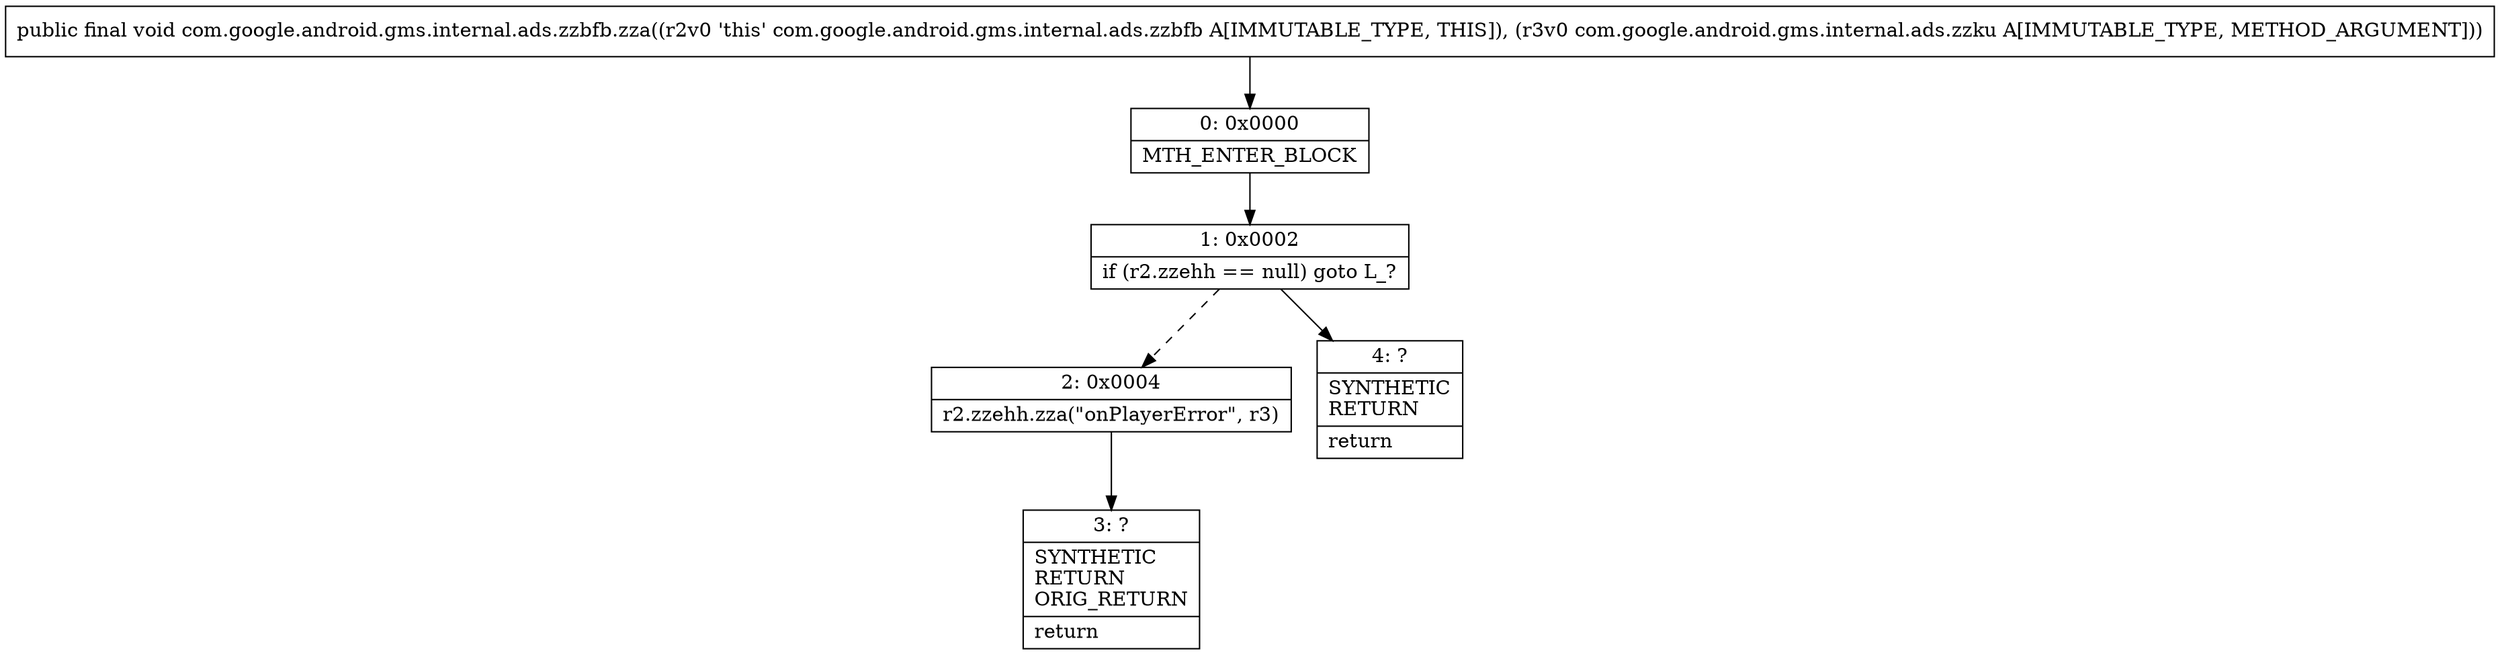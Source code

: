 digraph "CFG forcom.google.android.gms.internal.ads.zzbfb.zza(Lcom\/google\/android\/gms\/internal\/ads\/zzku;)V" {
Node_0 [shape=record,label="{0\:\ 0x0000|MTH_ENTER_BLOCK\l}"];
Node_1 [shape=record,label="{1\:\ 0x0002|if (r2.zzehh == null) goto L_?\l}"];
Node_2 [shape=record,label="{2\:\ 0x0004|r2.zzehh.zza(\"onPlayerError\", r3)\l}"];
Node_3 [shape=record,label="{3\:\ ?|SYNTHETIC\lRETURN\lORIG_RETURN\l|return\l}"];
Node_4 [shape=record,label="{4\:\ ?|SYNTHETIC\lRETURN\l|return\l}"];
MethodNode[shape=record,label="{public final void com.google.android.gms.internal.ads.zzbfb.zza((r2v0 'this' com.google.android.gms.internal.ads.zzbfb A[IMMUTABLE_TYPE, THIS]), (r3v0 com.google.android.gms.internal.ads.zzku A[IMMUTABLE_TYPE, METHOD_ARGUMENT])) }"];
MethodNode -> Node_0;
Node_0 -> Node_1;
Node_1 -> Node_2[style=dashed];
Node_1 -> Node_4;
Node_2 -> Node_3;
}

